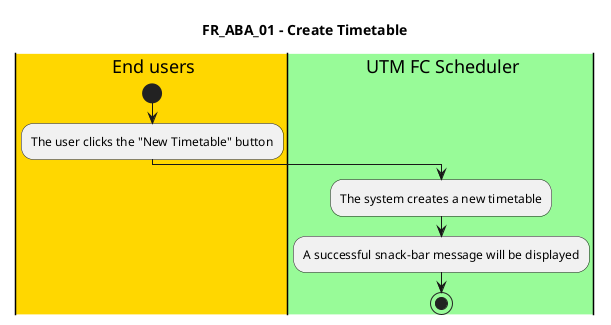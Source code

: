@startuml FR_ABA_01
title FR_ABA_01 - Create Timetable


|#gold|eu| End users
|#palegreen|sys| UTM FC Scheduler

|eu|
start
:The user clicks the "New Timetable" button;

|sys|
:The system creates a new timetable;
:A successful snack-bar message will be displayed;

stop

@enduml
